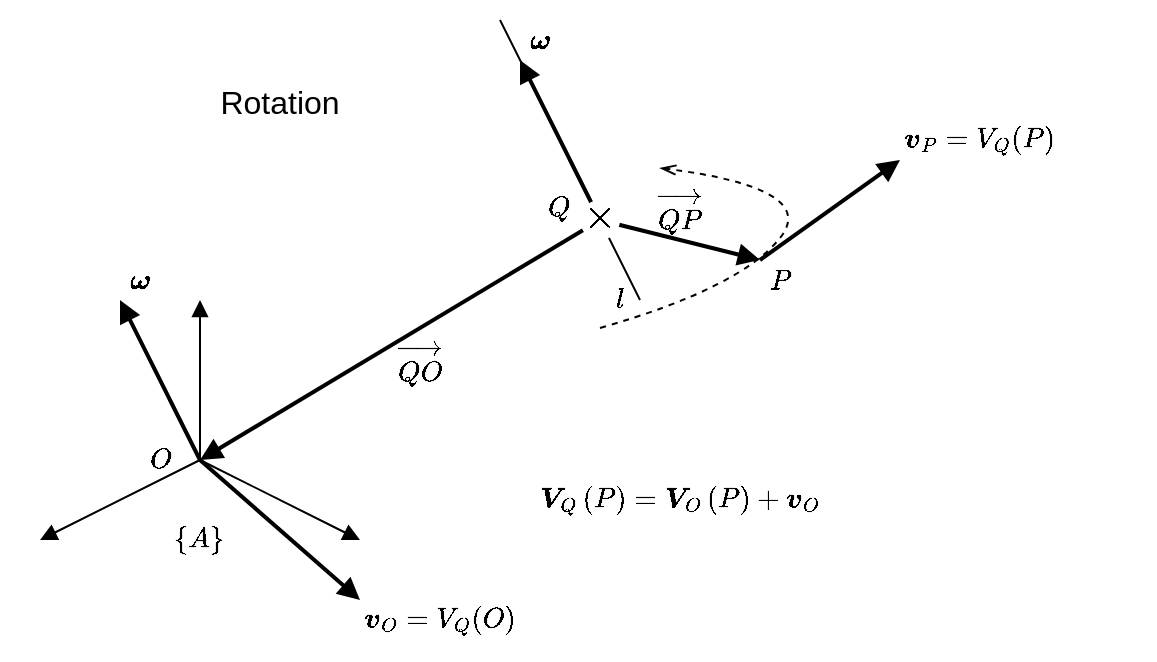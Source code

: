 <mxfile version="20.8.16" type="device"><diagram name="Page-1" id="5tuTOmzimKmYVilFTqrT"><mxGraphModel dx="880" dy="488" grid="1" gridSize="10" guides="1" tooltips="1" connect="1" arrows="1" fold="1" page="1" pageScale="1" pageWidth="1169" pageHeight="827" math="1" shadow="0"><root><mxCell id="0"/><mxCell id="1" parent="0"/><mxCell id="_CCPbM_SMrkFNTm4F9o_-1" value="" style="endArrow=block;html=1;rounded=0;endFill=1;" edge="1" parent="1"><mxGeometry width="50" height="50" relative="1" as="geometry"><mxPoint x="360" y="560" as="sourcePoint"/><mxPoint x="360" y="480" as="targetPoint"/></mxGeometry></mxCell><mxCell id="_CCPbM_SMrkFNTm4F9o_-2" value="" style="endArrow=block;html=1;rounded=0;endFill=1;" edge="1" parent="1"><mxGeometry width="50" height="50" relative="1" as="geometry"><mxPoint x="360" y="560" as="sourcePoint"/><mxPoint x="280" y="600" as="targetPoint"/></mxGeometry></mxCell><mxCell id="_CCPbM_SMrkFNTm4F9o_-3" value="" style="endArrow=block;html=1;rounded=0;endFill=1;" edge="1" parent="1"><mxGeometry width="50" height="50" relative="1" as="geometry"><mxPoint x="360" y="560" as="sourcePoint"/><mxPoint x="440" y="600" as="targetPoint"/></mxGeometry></mxCell><mxCell id="_CCPbM_SMrkFNTm4F9o_-4" value="$$\{A\}$$" style="text;html=1;strokeColor=none;fillColor=none;align=center;verticalAlign=middle;whiteSpace=wrap;rounded=0;" vertex="1" parent="1"><mxGeometry x="340" y="580" width="40" height="40" as="geometry"/></mxCell><mxCell id="_CCPbM_SMrkFNTm4F9o_-5" value="" style="endArrow=block;html=1;rounded=0;endFill=1;strokeWidth=2;" edge="1" parent="1"><mxGeometry width="50" height="50" relative="1" as="geometry"><mxPoint x="560" y="440" as="sourcePoint"/><mxPoint x="360" y="560" as="targetPoint"/></mxGeometry></mxCell><mxCell id="_CCPbM_SMrkFNTm4F9o_-6" value="$$\overrightarrow{QO}$$" style="text;html=1;strokeColor=none;fillColor=none;align=center;verticalAlign=middle;whiteSpace=wrap;rounded=0;" vertex="1" parent="1"><mxGeometry x="430" y="490" width="80" height="40" as="geometry"/></mxCell><mxCell id="_CCPbM_SMrkFNTm4F9o_-7" value="$$\huge{\times}$$" style="text;html=1;strokeColor=none;fillColor=none;align=center;verticalAlign=middle;whiteSpace=wrap;rounded=0;" vertex="1" parent="1"><mxGeometry x="540" y="420" width="40" height="40" as="geometry"/></mxCell><mxCell id="_CCPbM_SMrkFNTm4F9o_-8" value="$$Q$$" style="text;html=1;strokeColor=none;fillColor=none;align=center;verticalAlign=middle;whiteSpace=wrap;rounded=0;" vertex="1" parent="1"><mxGeometry x="520" y="414" width="40" height="40" as="geometry"/></mxCell><mxCell id="_CCPbM_SMrkFNTm4F9o_-9" value="" style="endArrow=block;html=1;rounded=0;endFill=1;strokeWidth=2;exitX=1;exitY=1;exitDx=0;exitDy=0;" edge="1" parent="1"><mxGeometry width="50" height="50" relative="1" as="geometry"><mxPoint x="560" y="440" as="sourcePoint"/><mxPoint x="520" y="360" as="targetPoint"/></mxGeometry></mxCell><mxCell id="_CCPbM_SMrkFNTm4F9o_-10" value="$$\boldsymbol{v}_O=V_Q(O)$$" style="text;html=1;strokeColor=none;fillColor=none;align=center;verticalAlign=middle;whiteSpace=wrap;rounded=0;" vertex="1" parent="1"><mxGeometry x="460" y="620" width="40" height="40" as="geometry"/></mxCell><mxCell id="_CCPbM_SMrkFNTm4F9o_-11" value="" style="endArrow=block;html=1;rounded=0;endFill=1;strokeWidth=2;" edge="1" parent="1"><mxGeometry width="50" height="50" relative="1" as="geometry"><mxPoint x="360" y="560" as="sourcePoint"/><mxPoint x="440" y="630" as="targetPoint"/></mxGeometry></mxCell><mxCell id="_CCPbM_SMrkFNTm4F9o_-13" value="$$O$$" style="text;html=1;strokeColor=none;fillColor=none;align=center;verticalAlign=middle;whiteSpace=wrap;rounded=0;fontSize=12;" vertex="1" parent="1"><mxGeometry x="320" y="540" width="40" height="40" as="geometry"/></mxCell><mxCell id="_CCPbM_SMrkFNTm4F9o_-15" value="" style="endArrow=block;html=1;rounded=0;endFill=1;strokeWidth=2;exitX=1;exitY=1;exitDx=0;exitDy=0;" edge="1" parent="1"><mxGeometry width="50" height="50" relative="1" as="geometry"><mxPoint x="360" y="560" as="sourcePoint"/><mxPoint x="320" y="480" as="targetPoint"/></mxGeometry></mxCell><mxCell id="_CCPbM_SMrkFNTm4F9o_-16" value="" style="endArrow=none;html=1;rounded=0;" edge="1" parent="1"><mxGeometry width="50" height="50" relative="1" as="geometry"><mxPoint x="580" y="480" as="sourcePoint"/><mxPoint x="510" y="340" as="targetPoint"/></mxGeometry></mxCell><mxCell id="_CCPbM_SMrkFNTm4F9o_-17" value="" style="curved=1;endArrow=openThin;html=1;rounded=0;endFill=0;dashed=1;" edge="1" parent="1"><mxGeometry width="50" height="50" relative="1" as="geometry"><mxPoint x="560" y="494" as="sourcePoint"/><mxPoint x="590" y="414" as="targetPoint"/><Array as="points"><mxPoint x="630" y="474"/><mxPoint x="670" y="424"/></Array></mxGeometry></mxCell><mxCell id="_CCPbM_SMrkFNTm4F9o_-18" value="" style="endArrow=block;html=1;rounded=0;endFill=1;strokeWidth=2;exitX=1;exitY=1;exitDx=0;exitDy=0;" edge="1" parent="1"><mxGeometry width="50" height="50" relative="1" as="geometry"><mxPoint x="640" y="460" as="sourcePoint"/><mxPoint x="710" y="410" as="targetPoint"/></mxGeometry></mxCell><mxCell id="_CCPbM_SMrkFNTm4F9o_-19" value="" style="endArrow=block;html=1;rounded=0;endFill=1;strokeWidth=2;exitX=1;exitY=1;exitDx=0;exitDy=0;" edge="1" parent="1"><mxGeometry width="50" height="50" relative="1" as="geometry"><mxPoint x="560" y="440" as="sourcePoint"/><mxPoint x="640" y="460" as="targetPoint"/></mxGeometry></mxCell><mxCell id="_CCPbM_SMrkFNTm4F9o_-20" value="$$P$$" style="text;html=1;strokeColor=none;fillColor=none;align=center;verticalAlign=middle;whiteSpace=wrap;rounded=0;" vertex="1" parent="1"><mxGeometry x="630" y="450" width="40" height="40" as="geometry"/></mxCell><mxCell id="_CCPbM_SMrkFNTm4F9o_-21" value="$$\boldsymbol{\omega}$$" style="text;html=1;strokeColor=none;fillColor=none;align=center;verticalAlign=middle;whiteSpace=wrap;rounded=0;fontSize=12;" vertex="1" parent="1"><mxGeometry x="310" y="450" width="40" height="40" as="geometry"/></mxCell><mxCell id="_CCPbM_SMrkFNTm4F9o_-22" value="$$l$$" style="text;html=1;strokeColor=none;fillColor=none;align=center;verticalAlign=middle;whiteSpace=wrap;rounded=0;fontSize=12;" vertex="1" parent="1"><mxGeometry x="550" y="460" width="40" height="40" as="geometry"/></mxCell><mxCell id="_CCPbM_SMrkFNTm4F9o_-23" value="$$\boldsymbol{\omega}$$" style="text;html=1;strokeColor=none;fillColor=none;align=center;verticalAlign=middle;whiteSpace=wrap;rounded=0;fontSize=12;" vertex="1" parent="1"><mxGeometry x="510" y="330" width="40" height="40" as="geometry"/></mxCell><mxCell id="_CCPbM_SMrkFNTm4F9o_-24" value="$$\boldsymbol{v}_P=V_Q(P)&lt;br&gt;$$" style="text;html=1;strokeColor=none;fillColor=none;align=center;verticalAlign=middle;whiteSpace=wrap;rounded=0;" vertex="1" parent="1"><mxGeometry x="730" y="380" width="40" height="40" as="geometry"/></mxCell><mxCell id="_CCPbM_SMrkFNTm4F9o_-25" value="$$\overrightarrow{QP}$$" style="text;html=1;strokeColor=none;fillColor=none;align=center;verticalAlign=middle;whiteSpace=wrap;rounded=0;" vertex="1" parent="1"><mxGeometry x="560" y="414" width="80" height="40" as="geometry"/></mxCell><mxCell id="_CCPbM_SMrkFNTm4F9o_-26" value="Rotation" style="text;html=1;strokeColor=none;fillColor=none;align=center;verticalAlign=middle;whiteSpace=wrap;rounded=0;fontSize=16;" vertex="1" parent="1"><mxGeometry x="360" y="360" width="80" height="41" as="geometry"/></mxCell><mxCell id="_CCPbM_SMrkFNTm4F9o_-27" value="" style="ellipse;whiteSpace=wrap;html=1;aspect=fixed;fontSize=16;strokeWidth=1;strokeColor=none;perimeterSpacing=1;" vertex="1" parent="1"><mxGeometry x="550" y="430" width="20" height="20" as="geometry"/></mxCell><mxCell id="_CCPbM_SMrkFNTm4F9o_-28" value="$$\huge{\times}$$" style="text;html=1;strokeColor=none;fillColor=none;align=center;verticalAlign=middle;whiteSpace=wrap;rounded=0;fontSize=12;strokeWidth=1;" vertex="1" parent="1"><mxGeometry x="545" y="425" width="30" height="30" as="geometry"/></mxCell><mxCell id="_CCPbM_SMrkFNTm4F9o_-30" value="$$\boldsymbol{V}_{Q}\left(P\right)=\boldsymbol{V}_{O}\left(P\right)+\boldsymbol{v}_{O}$$" style="text;html=1;strokeColor=none;fillColor=none;align=center;verticalAlign=middle;whiteSpace=wrap;rounded=0;fontSize=12;" vertex="1" parent="1"><mxGeometry x="520" y="560" width="160" height="40" as="geometry"/></mxCell></root></mxGraphModel></diagram></mxfile>